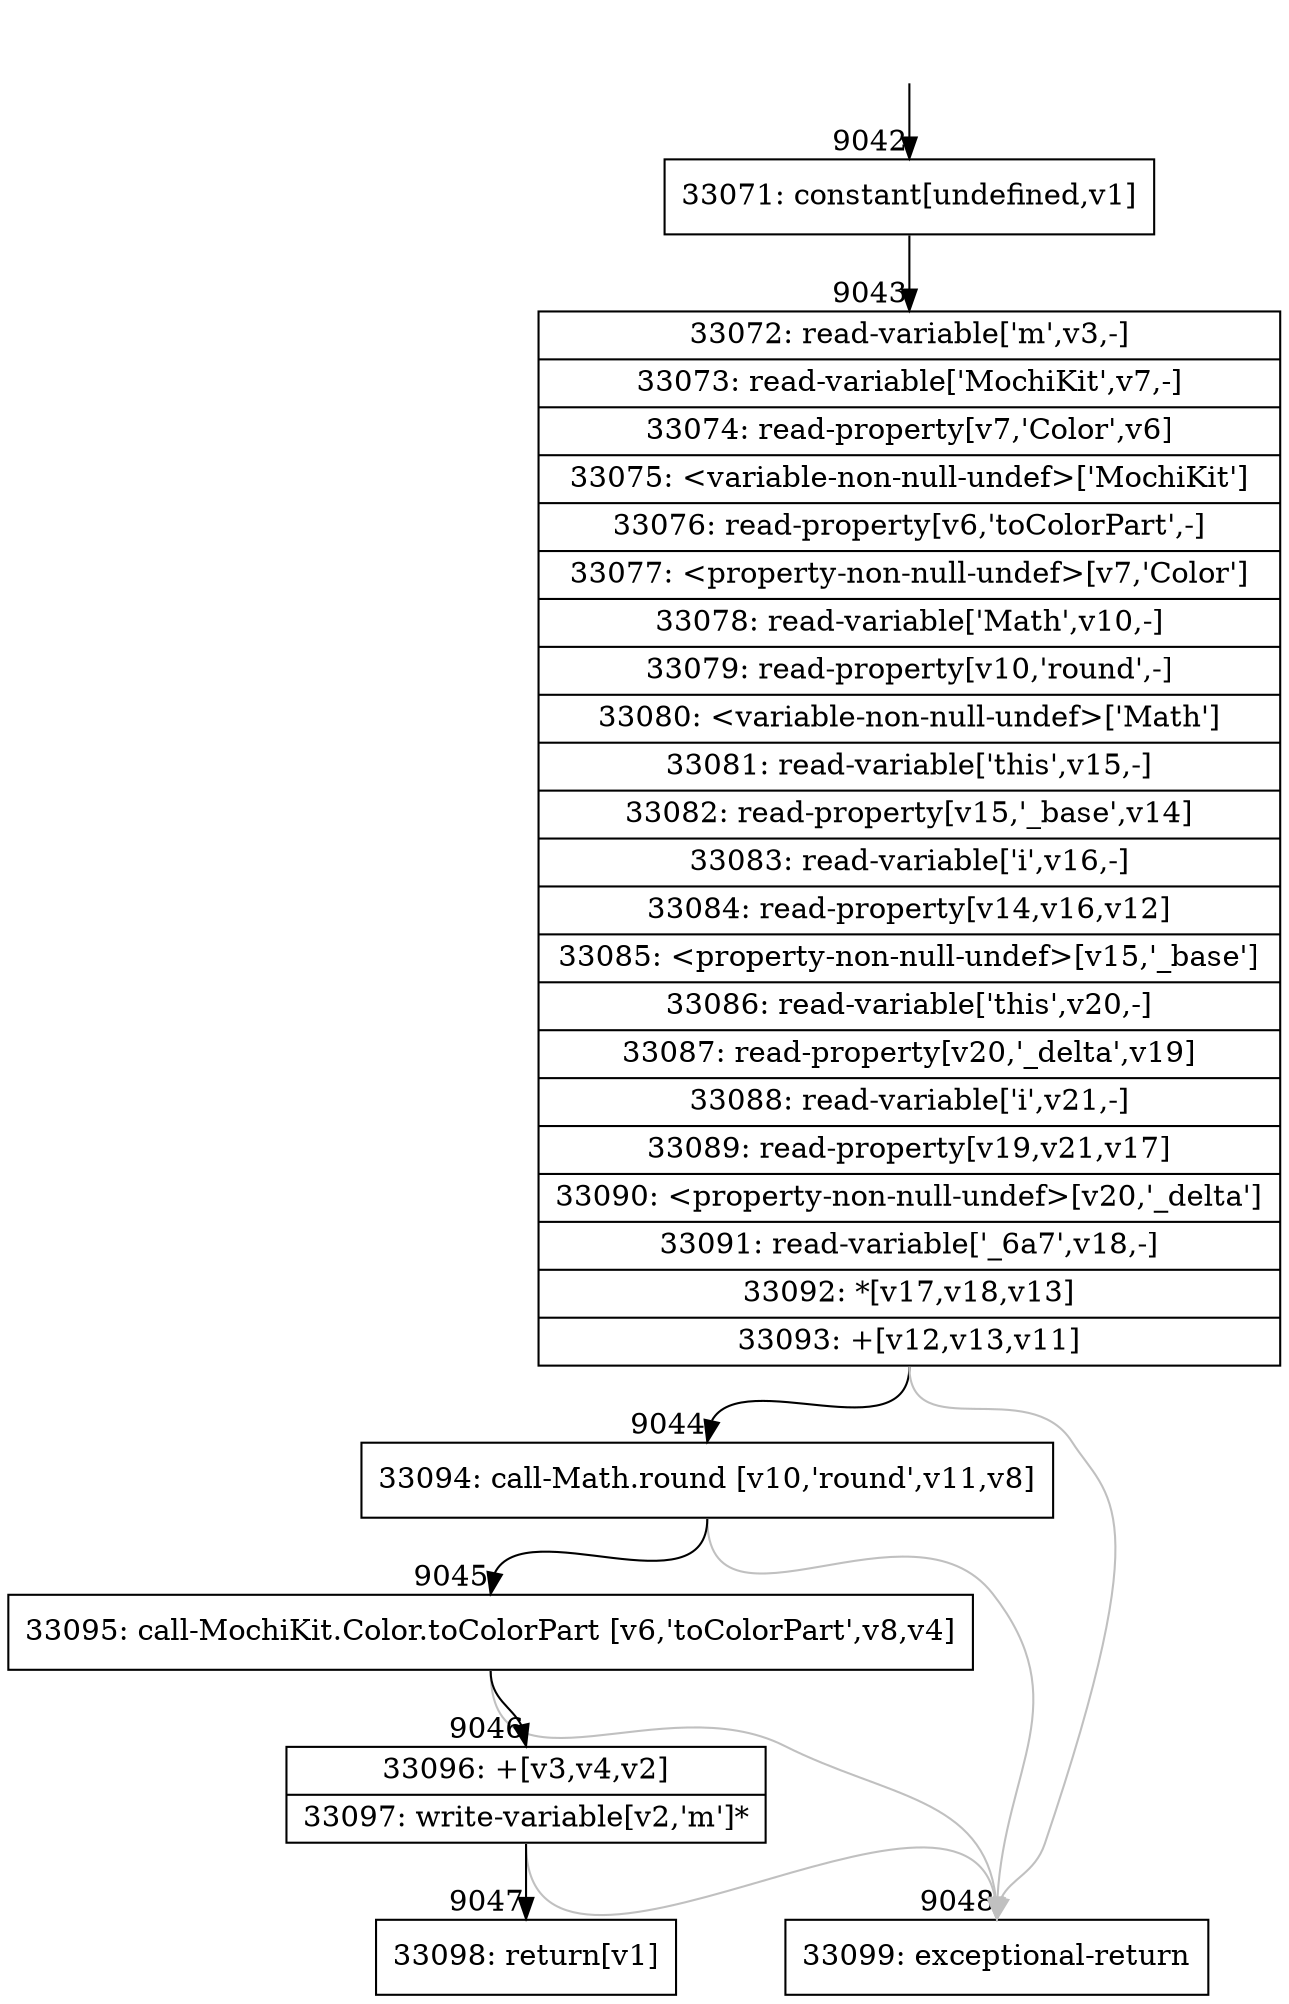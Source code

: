 digraph {
rankdir="TD"
BB_entry625[shape=none,label=""];
BB_entry625 -> BB9042 [tailport=s, headport=n, headlabel="    9042"]
BB9042 [shape=record label="{33071: constant[undefined,v1]}" ] 
BB9042 -> BB9043 [tailport=s, headport=n, headlabel="      9043"]
BB9043 [shape=record label="{33072: read-variable['m',v3,-]|33073: read-variable['MochiKit',v7,-]|33074: read-property[v7,'Color',v6]|33075: \<variable-non-null-undef\>['MochiKit']|33076: read-property[v6,'toColorPart',-]|33077: \<property-non-null-undef\>[v7,'Color']|33078: read-variable['Math',v10,-]|33079: read-property[v10,'round',-]|33080: \<variable-non-null-undef\>['Math']|33081: read-variable['this',v15,-]|33082: read-property[v15,'_base',v14]|33083: read-variable['i',v16,-]|33084: read-property[v14,v16,v12]|33085: \<property-non-null-undef\>[v15,'_base']|33086: read-variable['this',v20,-]|33087: read-property[v20,'_delta',v19]|33088: read-variable['i',v21,-]|33089: read-property[v19,v21,v17]|33090: \<property-non-null-undef\>[v20,'_delta']|33091: read-variable['_6a7',v18,-]|33092: *[v17,v18,v13]|33093: +[v12,v13,v11]}" ] 
BB9043 -> BB9044 [tailport=s, headport=n, headlabel="      9044"]
BB9043 -> BB9048 [tailport=s, headport=n, color=gray, headlabel="      9048"]
BB9044 [shape=record label="{33094: call-Math.round [v10,'round',v11,v8]}" ] 
BB9044 -> BB9045 [tailport=s, headport=n, headlabel="      9045"]
BB9044 -> BB9048 [tailport=s, headport=n, color=gray]
BB9045 [shape=record label="{33095: call-MochiKit.Color.toColorPart [v6,'toColorPart',v8,v4]}" ] 
BB9045 -> BB9046 [tailport=s, headport=n, headlabel="      9046"]
BB9045 -> BB9048 [tailport=s, headport=n, color=gray]
BB9046 [shape=record label="{33096: +[v3,v4,v2]|33097: write-variable[v2,'m']*}" ] 
BB9046 -> BB9047 [tailport=s, headport=n, headlabel="      9047"]
BB9046 -> BB9048 [tailport=s, headport=n, color=gray]
BB9047 [shape=record label="{33098: return[v1]}" ] 
BB9048 [shape=record label="{33099: exceptional-return}" ] 
//#$~ 6463
}
